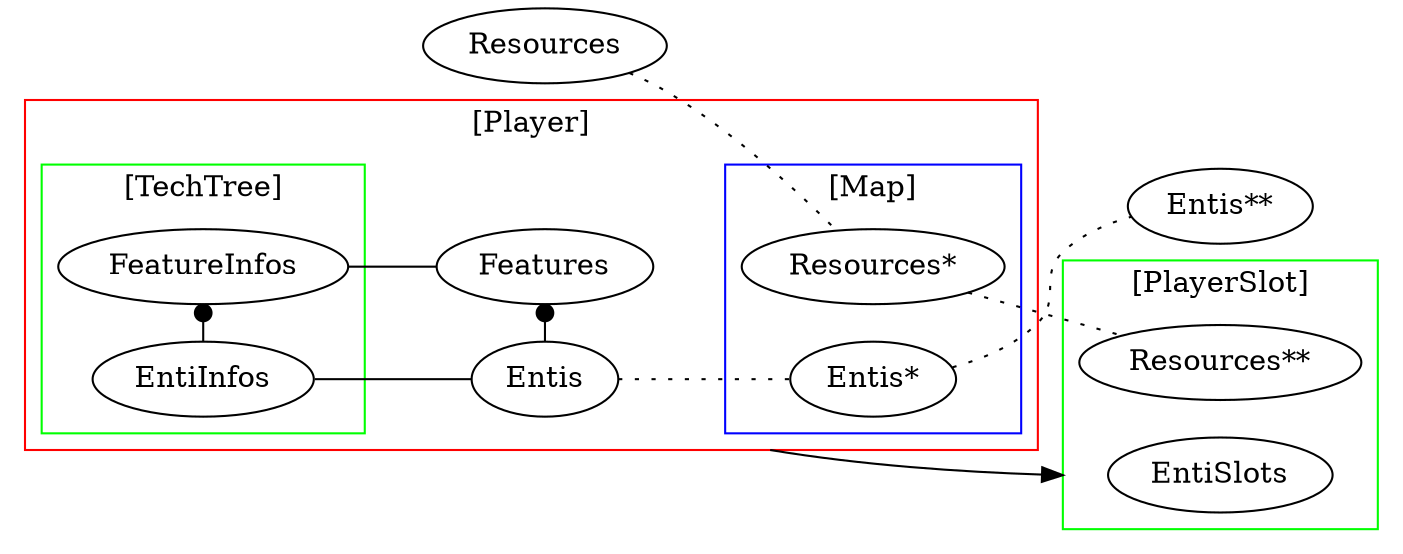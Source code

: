 digraph G 
{
	rankdir = LR;

	compound = true;

	subgraph cluster0
	{
		label = "[Player]"
		color = red;

		subgraph cluster1
		{
			label = "[TechTree]"
			color = green;
			EntiInfos -> FeatureInfos [arrowhead = dot]
			{rank = same; FeatureInfos; EntiInfos; }
		}
		subgraph cluster2
		{
			label = "[Map]"
			color = blue;		
			"Entis*"
			"Resources*"
		}
		Entis -> Features [arrowhead = dot]
		{rank = same; Features; Entis; }

		EntiInfos -> Entis [arrowhead = none]
		Features -> FeatureInfos [arrowhead = none]
	}

	subgraph cluster3
	{
		label = "[PlayerSlot]"
		color = green;		
		EntiSlots
		"Resources**"
	}

	Resources -> "Resources*" [arrowhead = none, style = dotted]
	"Resources*" -> "Resources**" [arrowhead = none, style = dotted]
	Entis -> "Entis*" [arrowhead = none, style = dotted]
	"Entis*" -> "Entis**" [arrowhead = none, style = dotted]
		
	Entis -> EntiSlots [lhead=cluster3, ltail=cluster0]

}
